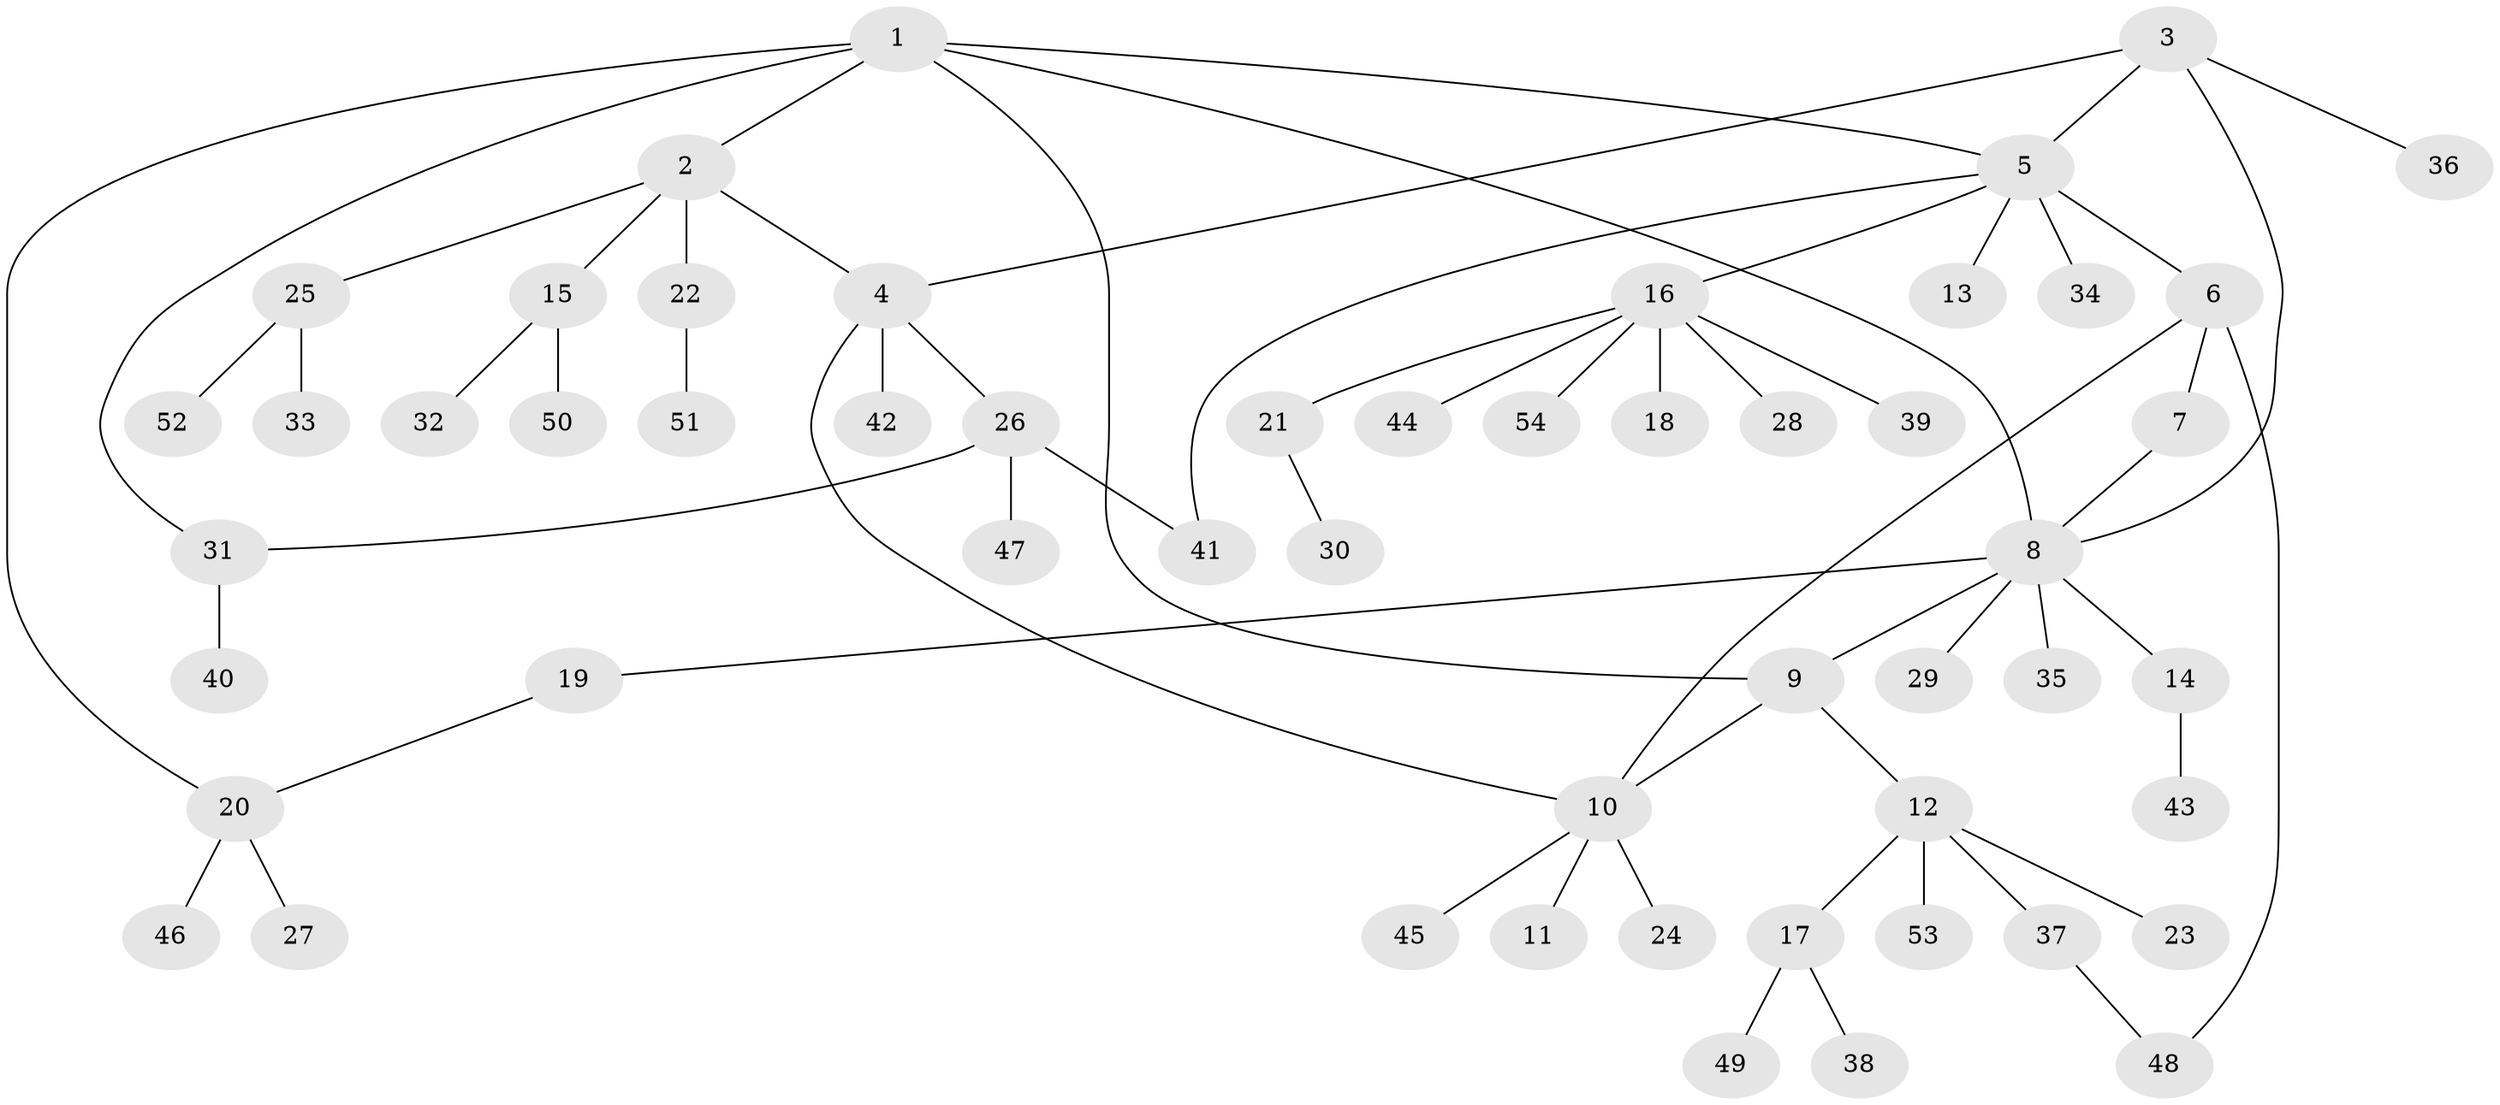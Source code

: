 // coarse degree distribution, {1: 0.875, 10: 0.0625, 6: 0.0625}
// Generated by graph-tools (version 1.1) at 2025/58/03/04/25 21:58:11]
// undirected, 54 vertices, 63 edges
graph export_dot {
graph [start="1"]
  node [color=gray90,style=filled];
  1;
  2;
  3;
  4;
  5;
  6;
  7;
  8;
  9;
  10;
  11;
  12;
  13;
  14;
  15;
  16;
  17;
  18;
  19;
  20;
  21;
  22;
  23;
  24;
  25;
  26;
  27;
  28;
  29;
  30;
  31;
  32;
  33;
  34;
  35;
  36;
  37;
  38;
  39;
  40;
  41;
  42;
  43;
  44;
  45;
  46;
  47;
  48;
  49;
  50;
  51;
  52;
  53;
  54;
  1 -- 2;
  1 -- 5;
  1 -- 8;
  1 -- 9;
  1 -- 20;
  1 -- 31;
  2 -- 4;
  2 -- 15;
  2 -- 22;
  2 -- 25;
  3 -- 4;
  3 -- 5;
  3 -- 8;
  3 -- 36;
  4 -- 10;
  4 -- 26;
  4 -- 42;
  5 -- 6;
  5 -- 13;
  5 -- 16;
  5 -- 34;
  5 -- 41;
  6 -- 7;
  6 -- 10;
  6 -- 48;
  7 -- 8;
  8 -- 9;
  8 -- 14;
  8 -- 19;
  8 -- 29;
  8 -- 35;
  9 -- 10;
  9 -- 12;
  10 -- 11;
  10 -- 24;
  10 -- 45;
  12 -- 17;
  12 -- 23;
  12 -- 37;
  12 -- 53;
  14 -- 43;
  15 -- 32;
  15 -- 50;
  16 -- 18;
  16 -- 21;
  16 -- 28;
  16 -- 39;
  16 -- 44;
  16 -- 54;
  17 -- 38;
  17 -- 49;
  19 -- 20;
  20 -- 27;
  20 -- 46;
  21 -- 30;
  22 -- 51;
  25 -- 33;
  25 -- 52;
  26 -- 31;
  26 -- 41;
  26 -- 47;
  31 -- 40;
  37 -- 48;
}
